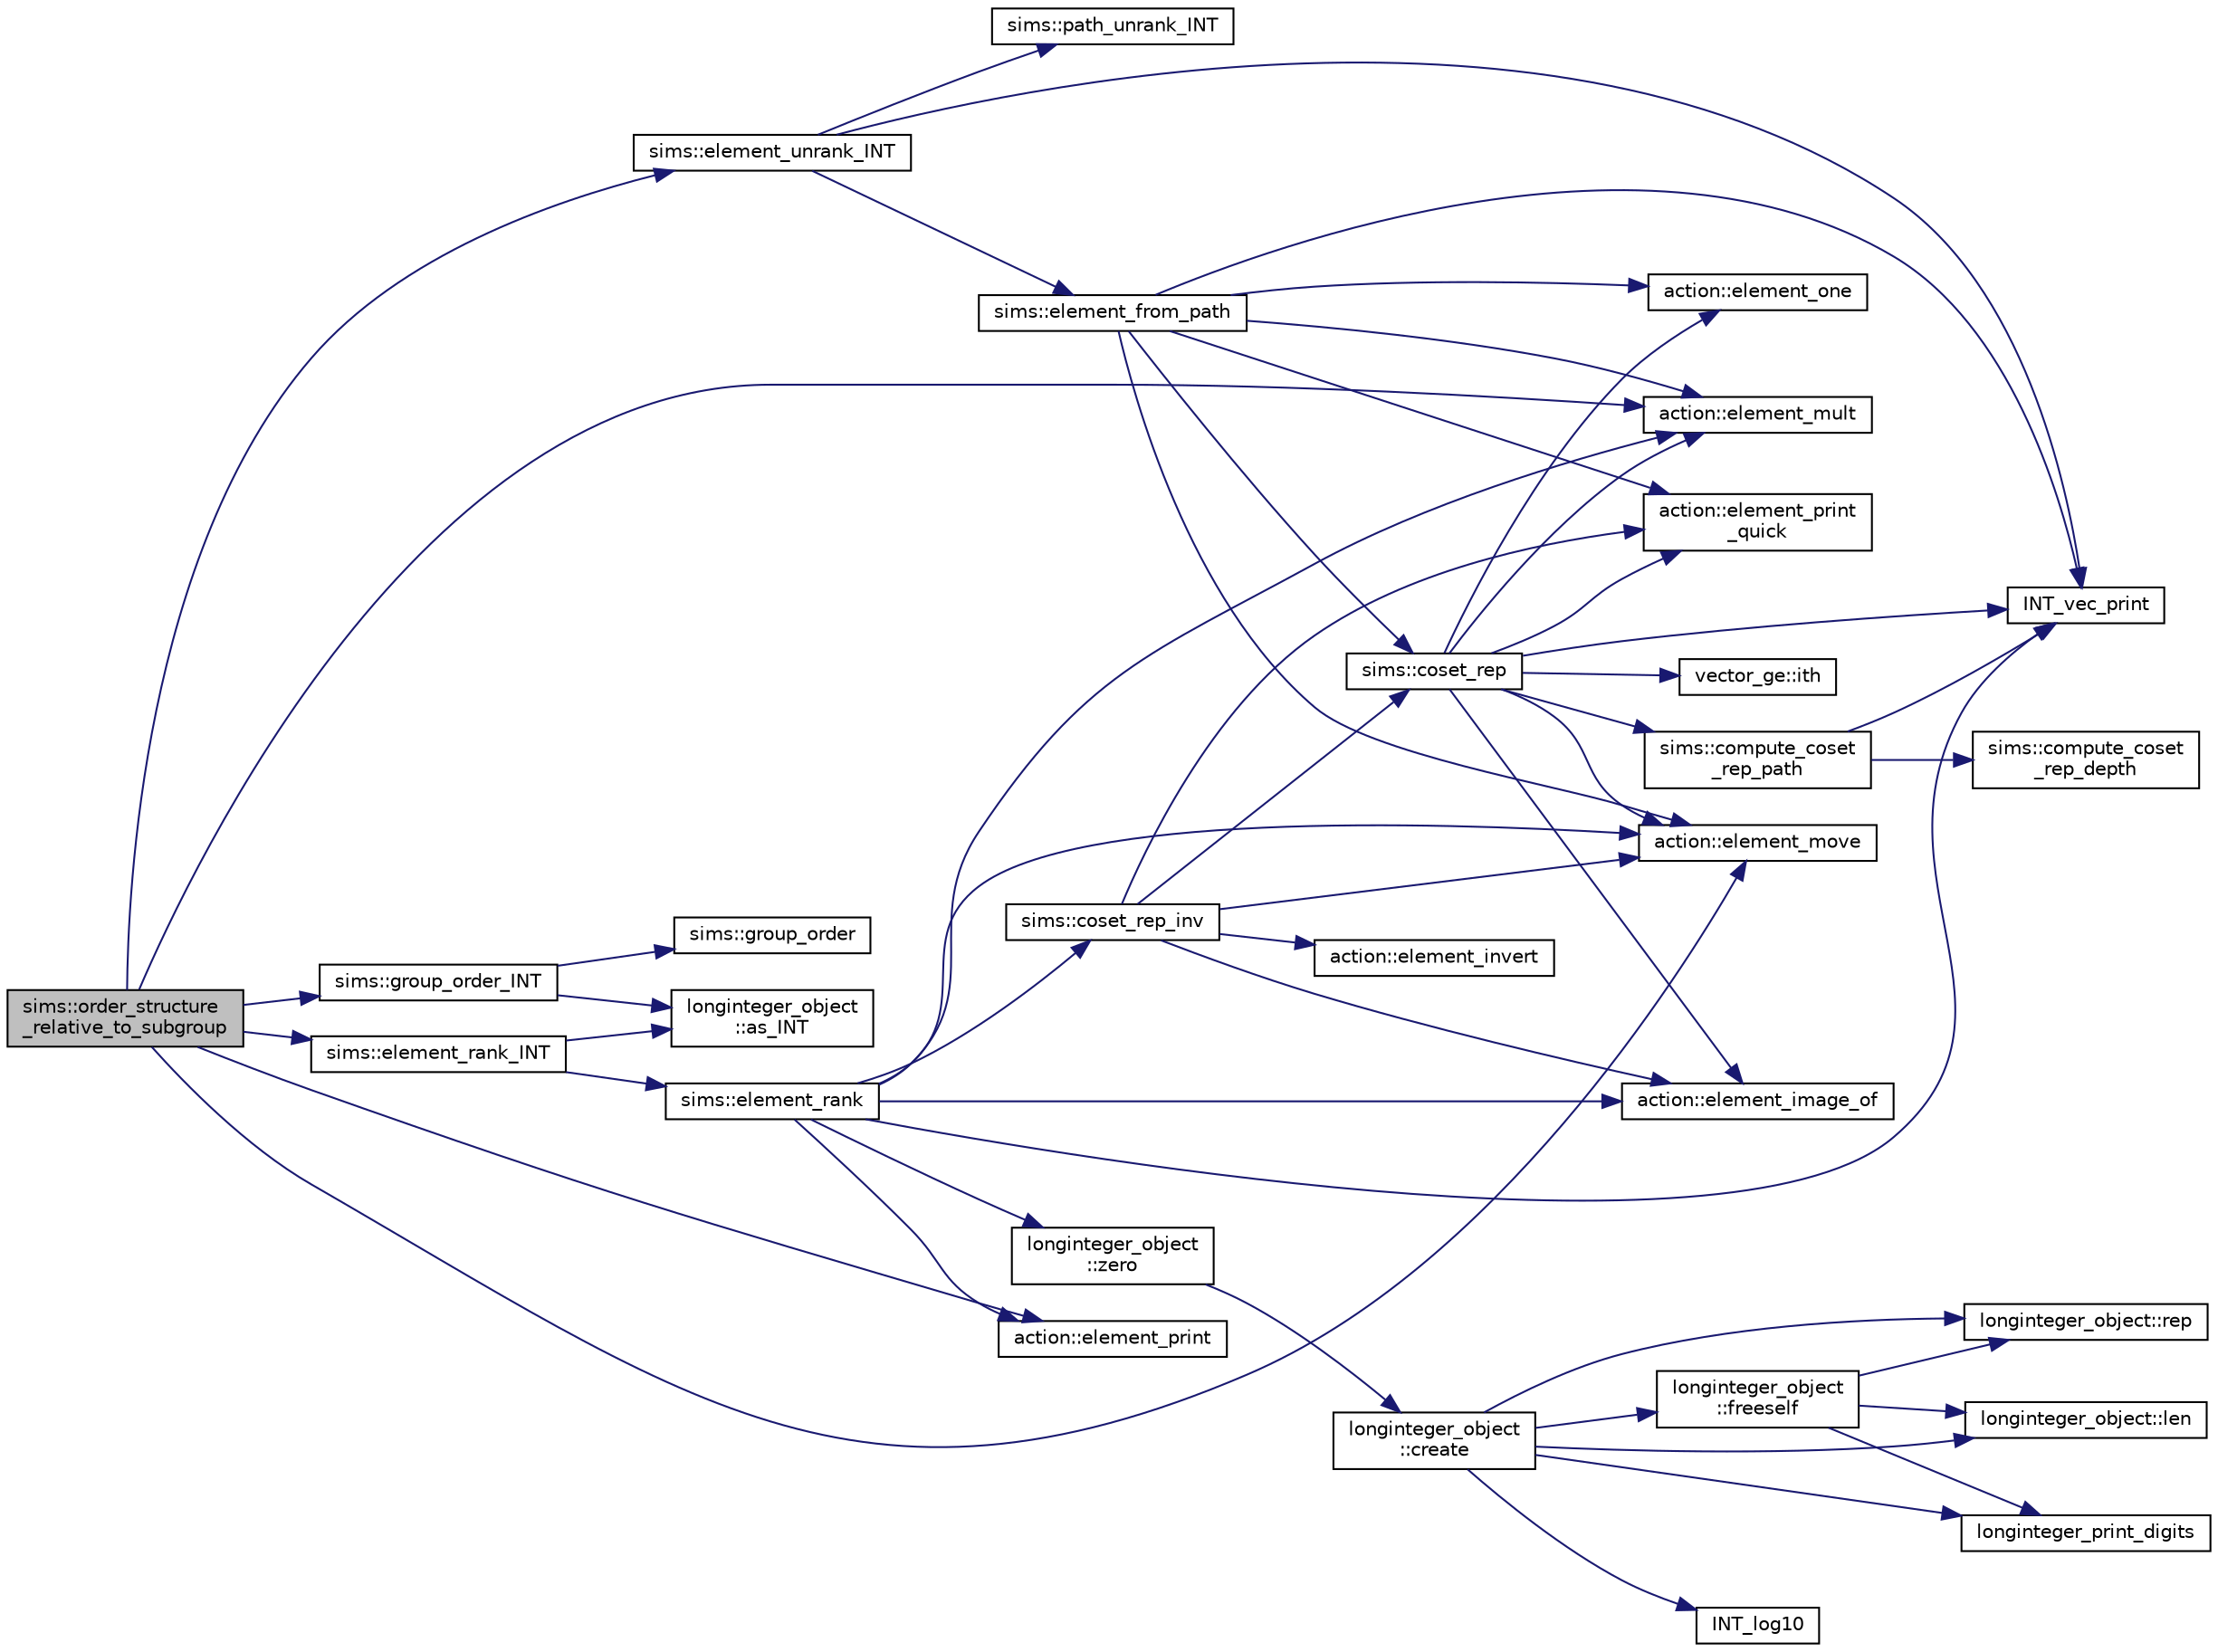 digraph "sims::order_structure_relative_to_subgroup"
{
  edge [fontname="Helvetica",fontsize="10",labelfontname="Helvetica",labelfontsize="10"];
  node [fontname="Helvetica",fontsize="10",shape=record];
  rankdir="LR";
  Node7724 [label="sims::order_structure\l_relative_to_subgroup",height=0.2,width=0.4,color="black", fillcolor="grey75", style="filled", fontcolor="black"];
  Node7724 -> Node7725 [color="midnightblue",fontsize="10",style="solid",fontname="Helvetica"];
  Node7725 [label="sims::group_order_INT",height=0.2,width=0.4,color="black", fillcolor="white", style="filled",URL="$d9/df3/classsims.html#a26f7773de3c1fafc2230349ea3e3bfcb"];
  Node7725 -> Node7726 [color="midnightblue",fontsize="10",style="solid",fontname="Helvetica"];
  Node7726 [label="sims::group_order",height=0.2,width=0.4,color="black", fillcolor="white", style="filled",URL="$d9/df3/classsims.html#aa442445175656570fa35febbe790efad"];
  Node7725 -> Node7727 [color="midnightblue",fontsize="10",style="solid",fontname="Helvetica"];
  Node7727 [label="longinteger_object\l::as_INT",height=0.2,width=0.4,color="black", fillcolor="white", style="filled",URL="$dd/d7e/classlonginteger__object.html#afb992d4679a6741acc63c8bcba27971e"];
  Node7724 -> Node7728 [color="midnightblue",fontsize="10",style="solid",fontname="Helvetica"];
  Node7728 [label="sims::element_unrank_INT",height=0.2,width=0.4,color="black", fillcolor="white", style="filled",URL="$d9/df3/classsims.html#a435d84bb7bf7292f14593b2a4344151f"];
  Node7728 -> Node7729 [color="midnightblue",fontsize="10",style="solid",fontname="Helvetica"];
  Node7729 [label="sims::path_unrank_INT",height=0.2,width=0.4,color="black", fillcolor="white", style="filled",URL="$d9/df3/classsims.html#a8ae2ffa971c2aac809d83c18e4e91926"];
  Node7728 -> Node7730 [color="midnightblue",fontsize="10",style="solid",fontname="Helvetica"];
  Node7730 [label="INT_vec_print",height=0.2,width=0.4,color="black", fillcolor="white", style="filled",URL="$df/dbf/sajeeb_8_c.html#a79a5901af0b47dd0d694109543c027fe"];
  Node7728 -> Node7731 [color="midnightblue",fontsize="10",style="solid",fontname="Helvetica"];
  Node7731 [label="sims::element_from_path",height=0.2,width=0.4,color="black", fillcolor="white", style="filled",URL="$d9/df3/classsims.html#a4a9bc25b1b8e61ba34d6d3d9f9fb8ab8"];
  Node7731 -> Node7730 [color="midnightblue",fontsize="10",style="solid",fontname="Helvetica"];
  Node7731 -> Node7732 [color="midnightblue",fontsize="10",style="solid",fontname="Helvetica"];
  Node7732 [label="action::element_one",height=0.2,width=0.4,color="black", fillcolor="white", style="filled",URL="$d2/d86/classaction.html#a780a105daf04d6d1fe7e2f63b3c88e3b"];
  Node7731 -> Node7733 [color="midnightblue",fontsize="10",style="solid",fontname="Helvetica"];
  Node7733 [label="sims::coset_rep",height=0.2,width=0.4,color="black", fillcolor="white", style="filled",URL="$d9/df3/classsims.html#a3d669dba4d005cd2399388f27f44cd04"];
  Node7733 -> Node7734 [color="midnightblue",fontsize="10",style="solid",fontname="Helvetica"];
  Node7734 [label="sims::compute_coset\l_rep_path",height=0.2,width=0.4,color="black", fillcolor="white", style="filled",URL="$d9/df3/classsims.html#a22a53a24eb86dcfe54cb3588776a4d96"];
  Node7734 -> Node7735 [color="midnightblue",fontsize="10",style="solid",fontname="Helvetica"];
  Node7735 [label="sims::compute_coset\l_rep_depth",height=0.2,width=0.4,color="black", fillcolor="white", style="filled",URL="$d9/df3/classsims.html#abfeb782bd253f1df5253486afb120f6f"];
  Node7734 -> Node7730 [color="midnightblue",fontsize="10",style="solid",fontname="Helvetica"];
  Node7733 -> Node7730 [color="midnightblue",fontsize="10",style="solid",fontname="Helvetica"];
  Node7733 -> Node7732 [color="midnightblue",fontsize="10",style="solid",fontname="Helvetica"];
  Node7733 -> Node7736 [color="midnightblue",fontsize="10",style="solid",fontname="Helvetica"];
  Node7736 [label="vector_ge::ith",height=0.2,width=0.4,color="black", fillcolor="white", style="filled",URL="$d4/d6e/classvector__ge.html#a1ff002e8b746a9beb119d57dcd4a15ff"];
  Node7733 -> Node7737 [color="midnightblue",fontsize="10",style="solid",fontname="Helvetica"];
  Node7737 [label="action::element_print\l_quick",height=0.2,width=0.4,color="black", fillcolor="white", style="filled",URL="$d2/d86/classaction.html#a4844680cf6750396f76494a28655265b"];
  Node7733 -> Node7738 [color="midnightblue",fontsize="10",style="solid",fontname="Helvetica"];
  Node7738 [label="action::element_mult",height=0.2,width=0.4,color="black", fillcolor="white", style="filled",URL="$d2/d86/classaction.html#ae9e36b2cae1f0f7bd7144097fa9a34b3"];
  Node7733 -> Node7739 [color="midnightblue",fontsize="10",style="solid",fontname="Helvetica"];
  Node7739 [label="action::element_move",height=0.2,width=0.4,color="black", fillcolor="white", style="filled",URL="$d2/d86/classaction.html#a550947491bbb534d3d7951f50198a874"];
  Node7733 -> Node7740 [color="midnightblue",fontsize="10",style="solid",fontname="Helvetica"];
  Node7740 [label="action::element_image_of",height=0.2,width=0.4,color="black", fillcolor="white", style="filled",URL="$d2/d86/classaction.html#ae09559d4537a048fc860f8a74a31393d"];
  Node7731 -> Node7737 [color="midnightblue",fontsize="10",style="solid",fontname="Helvetica"];
  Node7731 -> Node7738 [color="midnightblue",fontsize="10",style="solid",fontname="Helvetica"];
  Node7731 -> Node7739 [color="midnightblue",fontsize="10",style="solid",fontname="Helvetica"];
  Node7724 -> Node7739 [color="midnightblue",fontsize="10",style="solid",fontname="Helvetica"];
  Node7724 -> Node7741 [color="midnightblue",fontsize="10",style="solid",fontname="Helvetica"];
  Node7741 [label="sims::element_rank_INT",height=0.2,width=0.4,color="black", fillcolor="white", style="filled",URL="$d9/df3/classsims.html#a8ff29017c518c9ed459a7ea9eade2974"];
  Node7741 -> Node7742 [color="midnightblue",fontsize="10",style="solid",fontname="Helvetica"];
  Node7742 [label="sims::element_rank",height=0.2,width=0.4,color="black", fillcolor="white", style="filled",URL="$d9/df3/classsims.html#a00fb332192d01becb17b6a059482fc8d"];
  Node7742 -> Node7739 [color="midnightblue",fontsize="10",style="solid",fontname="Helvetica"];
  Node7742 -> Node7743 [color="midnightblue",fontsize="10",style="solid",fontname="Helvetica"];
  Node7743 [label="longinteger_object\l::zero",height=0.2,width=0.4,color="black", fillcolor="white", style="filled",URL="$dd/d7e/classlonginteger__object.html#a6cdf946c2eb5e3e71ffb534716fa8a86"];
  Node7743 -> Node7744 [color="midnightblue",fontsize="10",style="solid",fontname="Helvetica"];
  Node7744 [label="longinteger_object\l::create",height=0.2,width=0.4,color="black", fillcolor="white", style="filled",URL="$dd/d7e/classlonginteger__object.html#a95d2eebc60849c3963a49298b1f498c2"];
  Node7744 -> Node7745 [color="midnightblue",fontsize="10",style="solid",fontname="Helvetica"];
  Node7745 [label="longinteger_object\l::freeself",height=0.2,width=0.4,color="black", fillcolor="white", style="filled",URL="$dd/d7e/classlonginteger__object.html#a06450f8c4795d81da6d680830ef958a1"];
  Node7745 -> Node7746 [color="midnightblue",fontsize="10",style="solid",fontname="Helvetica"];
  Node7746 [label="longinteger_print_digits",height=0.2,width=0.4,color="black", fillcolor="white", style="filled",URL="$de/dc5/algebra__and__number__theory_8h.html#ac2bac7b12f5b6440b8dad275cd7a157d"];
  Node7745 -> Node7747 [color="midnightblue",fontsize="10",style="solid",fontname="Helvetica"];
  Node7747 [label="longinteger_object::rep",height=0.2,width=0.4,color="black", fillcolor="white", style="filled",URL="$dd/d7e/classlonginteger__object.html#a3ecaf12738cc721d281c416503f241e2"];
  Node7745 -> Node7748 [color="midnightblue",fontsize="10",style="solid",fontname="Helvetica"];
  Node7748 [label="longinteger_object::len",height=0.2,width=0.4,color="black", fillcolor="white", style="filled",URL="$dd/d7e/classlonginteger__object.html#a0bfeae35be8a6fd44ed7f76413596ab1"];
  Node7744 -> Node7749 [color="midnightblue",fontsize="10",style="solid",fontname="Helvetica"];
  Node7749 [label="INT_log10",height=0.2,width=0.4,color="black", fillcolor="white", style="filled",URL="$de/dc5/algebra__and__number__theory_8h.html#a98bc0a6c562370a355165d2538dac250"];
  Node7744 -> Node7746 [color="midnightblue",fontsize="10",style="solid",fontname="Helvetica"];
  Node7744 -> Node7747 [color="midnightblue",fontsize="10",style="solid",fontname="Helvetica"];
  Node7744 -> Node7748 [color="midnightblue",fontsize="10",style="solid",fontname="Helvetica"];
  Node7742 -> Node7740 [color="midnightblue",fontsize="10",style="solid",fontname="Helvetica"];
  Node7742 -> Node7730 [color="midnightblue",fontsize="10",style="solid",fontname="Helvetica"];
  Node7742 -> Node7750 [color="midnightblue",fontsize="10",style="solid",fontname="Helvetica"];
  Node7750 [label="action::element_print",height=0.2,width=0.4,color="black", fillcolor="white", style="filled",URL="$d2/d86/classaction.html#ae38c3ef3c1125213733d63c6fc3c40cd"];
  Node7742 -> Node7751 [color="midnightblue",fontsize="10",style="solid",fontname="Helvetica"];
  Node7751 [label="sims::coset_rep_inv",height=0.2,width=0.4,color="black", fillcolor="white", style="filled",URL="$d9/df3/classsims.html#a388f523d4ec997fce4e9ede924de99b9"];
  Node7751 -> Node7733 [color="midnightblue",fontsize="10",style="solid",fontname="Helvetica"];
  Node7751 -> Node7737 [color="midnightblue",fontsize="10",style="solid",fontname="Helvetica"];
  Node7751 -> Node7740 [color="midnightblue",fontsize="10",style="solid",fontname="Helvetica"];
  Node7751 -> Node7752 [color="midnightblue",fontsize="10",style="solid",fontname="Helvetica"];
  Node7752 [label="action::element_invert",height=0.2,width=0.4,color="black", fillcolor="white", style="filled",URL="$d2/d86/classaction.html#aa4bd01e338497714586636751fcef436"];
  Node7751 -> Node7739 [color="midnightblue",fontsize="10",style="solid",fontname="Helvetica"];
  Node7742 -> Node7738 [color="midnightblue",fontsize="10",style="solid",fontname="Helvetica"];
  Node7741 -> Node7727 [color="midnightblue",fontsize="10",style="solid",fontname="Helvetica"];
  Node7724 -> Node7738 [color="midnightblue",fontsize="10",style="solid",fontname="Helvetica"];
  Node7724 -> Node7750 [color="midnightblue",fontsize="10",style="solid",fontname="Helvetica"];
}
